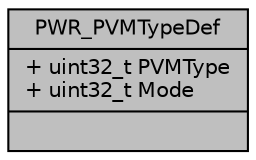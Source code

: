 digraph "PWR_PVMTypeDef"
{
 // LATEX_PDF_SIZE
  edge [fontname="Helvetica",fontsize="10",labelfontname="Helvetica",labelfontsize="10"];
  node [fontname="Helvetica",fontsize="10",shape=record];
  Node1 [label="{PWR_PVMTypeDef\n|+ uint32_t PVMType\l+ uint32_t Mode\l|}",height=0.2,width=0.4,color="black", fillcolor="grey75", style="filled", fontcolor="black",tooltip="PWR PVM configuration structure definition."];
}
